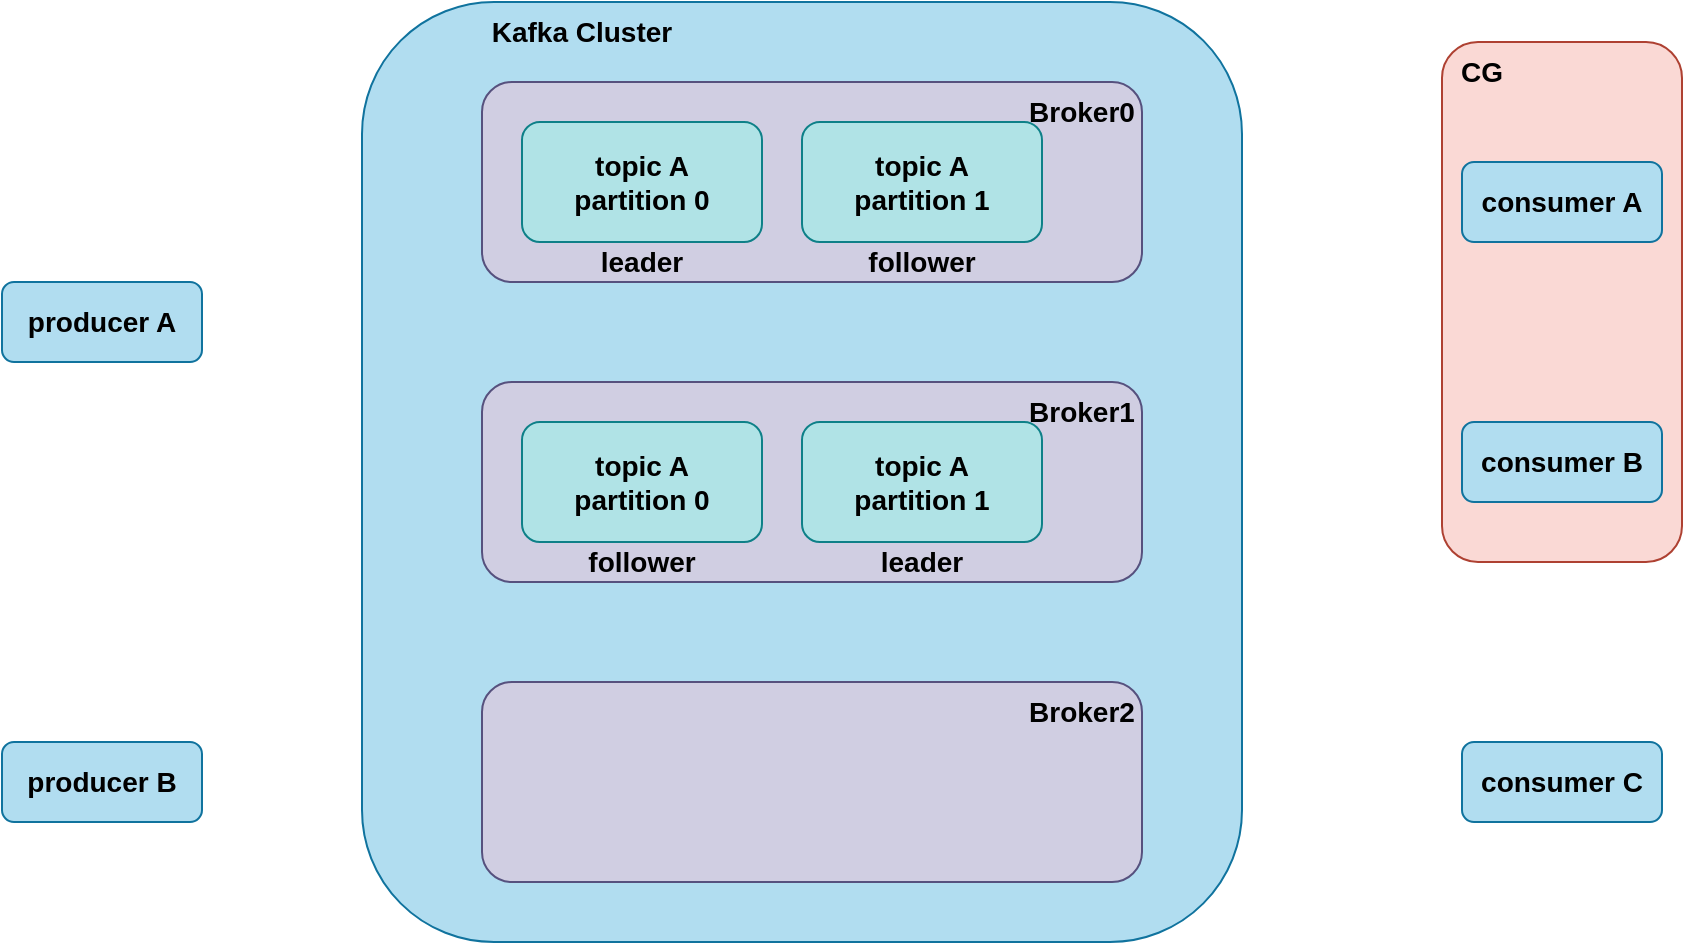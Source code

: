 <mxfile version="16.5.6" type="github">
  <diagram id="HYjVrDNtItZzi546d8VE" name="第 1 页">
    <mxGraphModel dx="1863" dy="666" grid="1" gridSize="10" guides="1" tooltips="1" connect="1" arrows="1" fold="1" page="1" pageScale="1" pageWidth="827" pageHeight="1169" math="0" shadow="0">
      <root>
        <mxCell id="0" />
        <mxCell id="1" parent="0" />
        <mxCell id="S5e_tG-oPZePzeo-QC49-1" value="" style="rounded=1;whiteSpace=wrap;html=1;fillColor=#b1ddf0;strokeColor=#10739e;" vertex="1" parent="1">
          <mxGeometry x="150" y="100" width="440" height="470" as="geometry" />
        </mxCell>
        <mxCell id="S5e_tG-oPZePzeo-QC49-2" value="&lt;b&gt;&lt;font style=&quot;font-size: 14px&quot;&gt;Kafka Cluster&lt;/font&gt;&lt;/b&gt;" style="text;html=1;strokeColor=none;fillColor=none;align=center;verticalAlign=middle;whiteSpace=wrap;rounded=0;" vertex="1" parent="1">
          <mxGeometry x="210" y="100" width="100" height="30" as="geometry" />
        </mxCell>
        <mxCell id="S5e_tG-oPZePzeo-QC49-3" value="" style="rounded=1;whiteSpace=wrap;html=1;fontSize=14;fillColor=#d0cee2;strokeColor=#56517e;" vertex="1" parent="1">
          <mxGeometry x="210" y="140" width="330" height="100" as="geometry" />
        </mxCell>
        <mxCell id="S5e_tG-oPZePzeo-QC49-4" value="" style="rounded=1;whiteSpace=wrap;html=1;fontSize=14;fillColor=#d0cee2;strokeColor=#56517e;" vertex="1" parent="1">
          <mxGeometry x="210" y="290" width="330" height="100" as="geometry" />
        </mxCell>
        <mxCell id="S5e_tG-oPZePzeo-QC49-5" value="" style="rounded=1;whiteSpace=wrap;html=1;fontSize=14;fillColor=#d0cee2;strokeColor=#56517e;" vertex="1" parent="1">
          <mxGeometry x="210" y="440" width="330" height="100" as="geometry" />
        </mxCell>
        <mxCell id="S5e_tG-oPZePzeo-QC49-6" value="&lt;b&gt;Broker0&lt;/b&gt;" style="text;html=1;strokeColor=none;fillColor=none;align=center;verticalAlign=middle;whiteSpace=wrap;rounded=0;fontSize=14;" vertex="1" parent="1">
          <mxGeometry x="480" y="140" width="60" height="30" as="geometry" />
        </mxCell>
        <mxCell id="S5e_tG-oPZePzeo-QC49-7" value="&lt;b&gt;Broker1&lt;/b&gt;" style="text;html=1;strokeColor=none;fillColor=none;align=center;verticalAlign=middle;whiteSpace=wrap;rounded=0;fontSize=14;" vertex="1" parent="1">
          <mxGeometry x="480" y="290" width="60" height="30" as="geometry" />
        </mxCell>
        <mxCell id="S5e_tG-oPZePzeo-QC49-8" value="&lt;b&gt;Broker2&lt;/b&gt;" style="text;html=1;strokeColor=none;fillColor=none;align=center;verticalAlign=middle;whiteSpace=wrap;rounded=0;fontSize=14;" vertex="1" parent="1">
          <mxGeometry x="480" y="440" width="60" height="30" as="geometry" />
        </mxCell>
        <mxCell id="S5e_tG-oPZePzeo-QC49-9" value="" style="rounded=1;whiteSpace=wrap;html=1;fontSize=14;direction=south;fillColor=#fad9d5;strokeColor=#ae4132;" vertex="1" parent="1">
          <mxGeometry x="690" y="120" width="120" height="260" as="geometry" />
        </mxCell>
        <mxCell id="S5e_tG-oPZePzeo-QC49-10" value="&lt;b&gt;CG&lt;/b&gt;" style="text;html=1;strokeColor=none;fillColor=none;align=center;verticalAlign=middle;whiteSpace=wrap;rounded=0;fontSize=14;" vertex="1" parent="1">
          <mxGeometry x="680" y="120" width="60" height="30" as="geometry" />
        </mxCell>
        <mxCell id="S5e_tG-oPZePzeo-QC49-11" value="&lt;b&gt;consumer A&lt;/b&gt;" style="rounded=1;whiteSpace=wrap;html=1;fontSize=14;fillColor=#b1ddf0;strokeColor=#10739e;" vertex="1" parent="1">
          <mxGeometry x="700" y="180" width="100" height="40" as="geometry" />
        </mxCell>
        <mxCell id="S5e_tG-oPZePzeo-QC49-12" value="&lt;span&gt;&lt;b&gt;consumer B&lt;/b&gt;&lt;/span&gt;" style="rounded=1;whiteSpace=wrap;html=1;fontSize=14;fillColor=#b1ddf0;strokeColor=#10739e;" vertex="1" parent="1">
          <mxGeometry x="700" y="310" width="100" height="40" as="geometry" />
        </mxCell>
        <mxCell id="S5e_tG-oPZePzeo-QC49-13" value="&lt;span&gt;&lt;b&gt;consumer C&lt;/b&gt;&lt;/span&gt;" style="rounded=1;whiteSpace=wrap;html=1;fontSize=14;fillColor=#b1ddf0;strokeColor=#10739e;" vertex="1" parent="1">
          <mxGeometry x="700" y="470" width="100" height="40" as="geometry" />
        </mxCell>
        <mxCell id="S5e_tG-oPZePzeo-QC49-14" value="&lt;span&gt;&lt;b&gt;producer A&lt;/b&gt;&lt;/span&gt;" style="rounded=1;whiteSpace=wrap;html=1;fontSize=14;fillColor=#b1ddf0;strokeColor=#10739e;" vertex="1" parent="1">
          <mxGeometry x="-30" y="240" width="100" height="40" as="geometry" />
        </mxCell>
        <mxCell id="S5e_tG-oPZePzeo-QC49-15" value="&lt;b&gt;producer B&lt;/b&gt;" style="rounded=1;whiteSpace=wrap;html=1;fontSize=14;fillColor=#b1ddf0;strokeColor=#10739e;" vertex="1" parent="1">
          <mxGeometry x="-30" y="470" width="100" height="40" as="geometry" />
        </mxCell>
        <mxCell id="S5e_tG-oPZePzeo-QC49-16" value="&lt;b&gt;topic A&lt;br&gt;partition 0&lt;/b&gt;" style="rounded=1;whiteSpace=wrap;html=1;fontSize=14;fillColor=#b0e3e6;strokeColor=#0e8088;" vertex="1" parent="1">
          <mxGeometry x="230" y="160" width="120" height="60" as="geometry" />
        </mxCell>
        <mxCell id="S5e_tG-oPZePzeo-QC49-17" value="&lt;b&gt;topic A&lt;br&gt;partition 1&lt;/b&gt;" style="rounded=1;whiteSpace=wrap;html=1;fontSize=14;fillColor=#b0e3e6;strokeColor=#0e8088;" vertex="1" parent="1">
          <mxGeometry x="370" y="160" width="120" height="60" as="geometry" />
        </mxCell>
        <mxCell id="S5e_tG-oPZePzeo-QC49-20" value="&lt;b&gt;topic A&lt;br&gt;partition 0&lt;/b&gt;" style="rounded=1;whiteSpace=wrap;html=1;fontSize=14;fillColor=#b0e3e6;strokeColor=#0e8088;" vertex="1" parent="1">
          <mxGeometry x="230" y="310" width="120" height="60" as="geometry" />
        </mxCell>
        <mxCell id="S5e_tG-oPZePzeo-QC49-21" value="&lt;b&gt;topic A&lt;br&gt;partition 1&lt;/b&gt;" style="rounded=1;whiteSpace=wrap;html=1;fontSize=14;fillColor=#b0e3e6;strokeColor=#0e8088;" vertex="1" parent="1">
          <mxGeometry x="370" y="310" width="120" height="60" as="geometry" />
        </mxCell>
        <mxCell id="S5e_tG-oPZePzeo-QC49-23" value="&lt;b&gt;leader&lt;/b&gt;" style="text;html=1;strokeColor=none;fillColor=none;align=center;verticalAlign=middle;whiteSpace=wrap;rounded=0;fontSize=14;" vertex="1" parent="1">
          <mxGeometry x="260" y="220" width="60" height="20" as="geometry" />
        </mxCell>
        <mxCell id="S5e_tG-oPZePzeo-QC49-24" value="&lt;b&gt;follower&lt;/b&gt;" style="text;html=1;strokeColor=none;fillColor=none;align=center;verticalAlign=middle;whiteSpace=wrap;rounded=0;fontSize=14;" vertex="1" parent="1">
          <mxGeometry x="260" y="370" width="60" height="20" as="geometry" />
        </mxCell>
        <mxCell id="S5e_tG-oPZePzeo-QC49-25" value="&lt;b&gt;follower&lt;/b&gt;" style="text;html=1;strokeColor=none;fillColor=none;align=center;verticalAlign=middle;whiteSpace=wrap;rounded=0;fontSize=14;" vertex="1" parent="1">
          <mxGeometry x="400" y="220" width="60" height="20" as="geometry" />
        </mxCell>
        <mxCell id="S5e_tG-oPZePzeo-QC49-26" value="&lt;b&gt;leader&lt;/b&gt;" style="text;html=1;strokeColor=none;fillColor=none;align=center;verticalAlign=middle;whiteSpace=wrap;rounded=0;fontSize=14;" vertex="1" parent="1">
          <mxGeometry x="400" y="370" width="60" height="20" as="geometry" />
        </mxCell>
      </root>
    </mxGraphModel>
  </diagram>
</mxfile>
